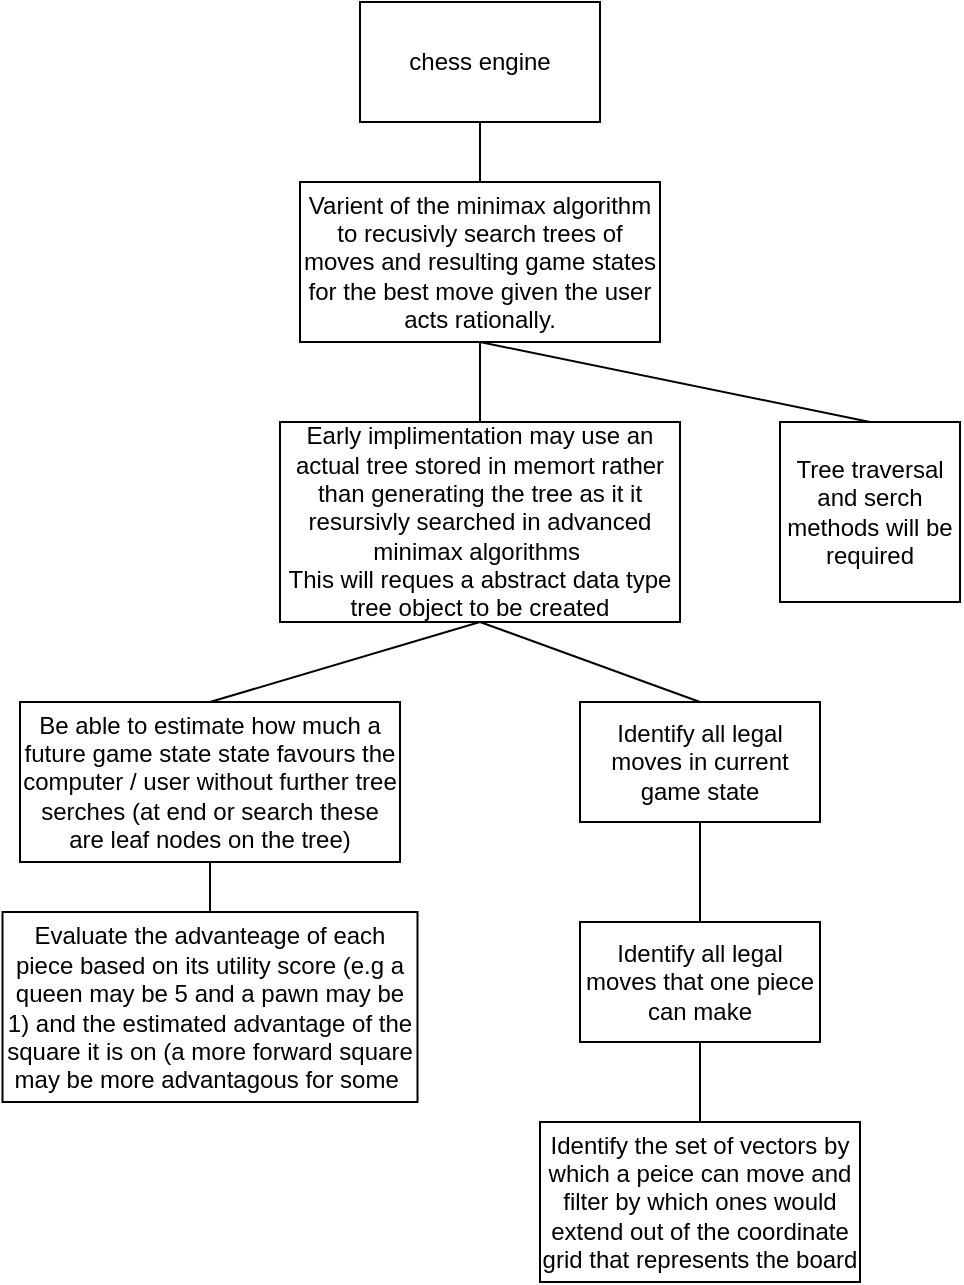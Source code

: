 <mxfile version="16.0.0" type="device"><diagram id="ynCb8AdnNjIvyPfu3GNa" name="Page-1"><mxGraphModel dx="1662" dy="865" grid="1" gridSize="10" guides="1" tooltips="1" connect="1" arrows="1" fold="1" page="1" pageScale="1" pageWidth="827" pageHeight="1169" math="0" shadow="0"><root><mxCell id="0"/><mxCell id="1" parent="0"/><mxCell id="7-8d0630-zeI0cKiUeni-1" value="chess engine" style="rounded=0;whiteSpace=wrap;html=1;" parent="1" vertex="1"><mxGeometry x="340" y="40" width="120" height="60" as="geometry"/></mxCell><mxCell id="7-8d0630-zeI0cKiUeni-2" value="Identify all legal moves in current game state" style="rounded=0;whiteSpace=wrap;html=1;" parent="1" vertex="1"><mxGeometry x="450" y="390" width="120" height="60" as="geometry"/></mxCell><mxCell id="7-8d0630-zeI0cKiUeni-3" value="Identify all legal moves that one piece can make" style="rounded=0;whiteSpace=wrap;html=1;" parent="1" vertex="1"><mxGeometry x="450" y="500" width="120" height="60" as="geometry"/></mxCell><mxCell id="7-8d0630-zeI0cKiUeni-4" value="Identify the set of vectors by which a peice can move and filter by which ones would extend out of the coordinate grid that represents the board" style="rounded=0;whiteSpace=wrap;html=1;" parent="1" vertex="1"><mxGeometry x="430" y="600" width="160" height="80" as="geometry"/></mxCell><mxCell id="7-8d0630-zeI0cKiUeni-5" value="Varient of the minimax algorithm to recusivly search trees of moves and resulting game states for the best move given the user acts rationally." style="rounded=0;whiteSpace=wrap;html=1;" parent="1" vertex="1"><mxGeometry x="310" y="130" width="180" height="80" as="geometry"/></mxCell><mxCell id="7-8d0630-zeI0cKiUeni-6" value="Be able to estimate how much a future game state state favours the computer / user without further tree serches (at end or search these are leaf nodes on the tree)" style="rounded=0;whiteSpace=wrap;html=1;" parent="1" vertex="1"><mxGeometry x="170" y="390" width="190" height="80" as="geometry"/></mxCell><mxCell id="7-8d0630-zeI0cKiUeni-7" value="Evaluate the advanteage of each piece based on its utility score (e.g a queen may be 5 and a pawn may be 1) and the estimated advantage of the square it is on (a more forward square may be more advantagous for some&amp;nbsp;" style="rounded=0;whiteSpace=wrap;html=1;" parent="1" vertex="1"><mxGeometry x="161.25" y="495" width="207.5" height="95" as="geometry"/></mxCell><mxCell id="7-8d0630-zeI0cKiUeni-8" value="Early implimentation may use an actual tree stored in memort rather than generating the tree as it it resursivly searched in advanced minimax algorithms&amp;nbsp;&lt;br&gt;This will reques a abstract data type tree object to be created" style="rounded=0;whiteSpace=wrap;html=1;" parent="1" vertex="1"><mxGeometry x="300" y="250" width="200" height="100" as="geometry"/></mxCell><mxCell id="7-8d0630-zeI0cKiUeni-9" value="Tree traversal and serch methods will be required" style="whiteSpace=wrap;html=1;aspect=fixed;" parent="1" vertex="1"><mxGeometry x="550" y="250" width="90" height="90" as="geometry"/></mxCell><mxCell id="5JMDmA2xhUcxwozeAOJk-2" value="" style="endArrow=none;html=1;rounded=0;exitX=0.5;exitY=0;exitDx=0;exitDy=0;" edge="1" parent="1" source="7-8d0630-zeI0cKiUeni-5" target="7-8d0630-zeI0cKiUeni-1"><mxGeometry width="50" height="50" relative="1" as="geometry"><mxPoint x="590" y="170" as="sourcePoint"/><mxPoint x="590" y="100" as="targetPoint"/></mxGeometry></mxCell><mxCell id="5JMDmA2xhUcxwozeAOJk-3" value="" style="endArrow=none;html=1;rounded=0;exitX=0.5;exitY=1;exitDx=0;exitDy=0;" edge="1" parent="1" source="7-8d0630-zeI0cKiUeni-5" target="7-8d0630-zeI0cKiUeni-8"><mxGeometry width="50" height="50" relative="1" as="geometry"><mxPoint x="600" y="180" as="sourcePoint"/><mxPoint x="600" y="110" as="targetPoint"/></mxGeometry></mxCell><mxCell id="5JMDmA2xhUcxwozeAOJk-4" value="" style="endArrow=none;html=1;rounded=0;exitX=0.5;exitY=0;exitDx=0;exitDy=0;entryX=0.5;entryY=1;entryDx=0;entryDy=0;" edge="1" parent="1" source="7-8d0630-zeI0cKiUeni-9" target="7-8d0630-zeI0cKiUeni-5"><mxGeometry width="50" height="50" relative="1" as="geometry"><mxPoint x="610" y="190" as="sourcePoint"/><mxPoint x="610" y="120" as="targetPoint"/></mxGeometry></mxCell><mxCell id="5JMDmA2xhUcxwozeAOJk-5" value="" style="endArrow=none;html=1;rounded=0;exitX=0.5;exitY=0;exitDx=0;exitDy=0;entryX=0.5;entryY=1;entryDx=0;entryDy=0;" edge="1" parent="1" source="7-8d0630-zeI0cKiUeni-2" target="7-8d0630-zeI0cKiUeni-8"><mxGeometry width="50" height="50" relative="1" as="geometry"><mxPoint x="620" y="200" as="sourcePoint"/><mxPoint x="620" y="130" as="targetPoint"/></mxGeometry></mxCell><mxCell id="5JMDmA2xhUcxwozeAOJk-6" value="" style="endArrow=none;html=1;rounded=0;exitX=0.5;exitY=0;exitDx=0;exitDy=0;entryX=0.5;entryY=1;entryDx=0;entryDy=0;" edge="1" parent="1" source="7-8d0630-zeI0cKiUeni-6" target="7-8d0630-zeI0cKiUeni-8"><mxGeometry width="50" height="50" relative="1" as="geometry"><mxPoint x="630" y="210" as="sourcePoint"/><mxPoint x="630" y="140" as="targetPoint"/></mxGeometry></mxCell><mxCell id="5JMDmA2xhUcxwozeAOJk-7" value="" style="endArrow=none;html=1;rounded=0;exitX=0.5;exitY=1;exitDx=0;exitDy=0;" edge="1" parent="1" source="7-8d0630-zeI0cKiUeni-2" target="7-8d0630-zeI0cKiUeni-3"><mxGeometry width="50" height="50" relative="1" as="geometry"><mxPoint x="640" y="220" as="sourcePoint"/><mxPoint x="640" y="150" as="targetPoint"/></mxGeometry></mxCell><mxCell id="5JMDmA2xhUcxwozeAOJk-8" value="" style="endArrow=none;html=1;rounded=0;exitX=0.5;exitY=0;exitDx=0;exitDy=0;" edge="1" parent="1" source="7-8d0630-zeI0cKiUeni-4" target="7-8d0630-zeI0cKiUeni-3"><mxGeometry width="50" height="50" relative="1" as="geometry"><mxPoint x="650" y="230" as="sourcePoint"/><mxPoint x="650" y="160" as="targetPoint"/></mxGeometry></mxCell><mxCell id="5JMDmA2xhUcxwozeAOJk-9" value="" style="endArrow=none;html=1;rounded=0;exitX=0.5;exitY=0;exitDx=0;exitDy=0;entryX=0.5;entryY=1;entryDx=0;entryDy=0;" edge="1" parent="1" source="7-8d0630-zeI0cKiUeni-7" target="7-8d0630-zeI0cKiUeni-6"><mxGeometry width="50" height="50" relative="1" as="geometry"><mxPoint x="660" y="240" as="sourcePoint"/><mxPoint x="660" y="170" as="targetPoint"/></mxGeometry></mxCell></root></mxGraphModel></diagram></mxfile>
